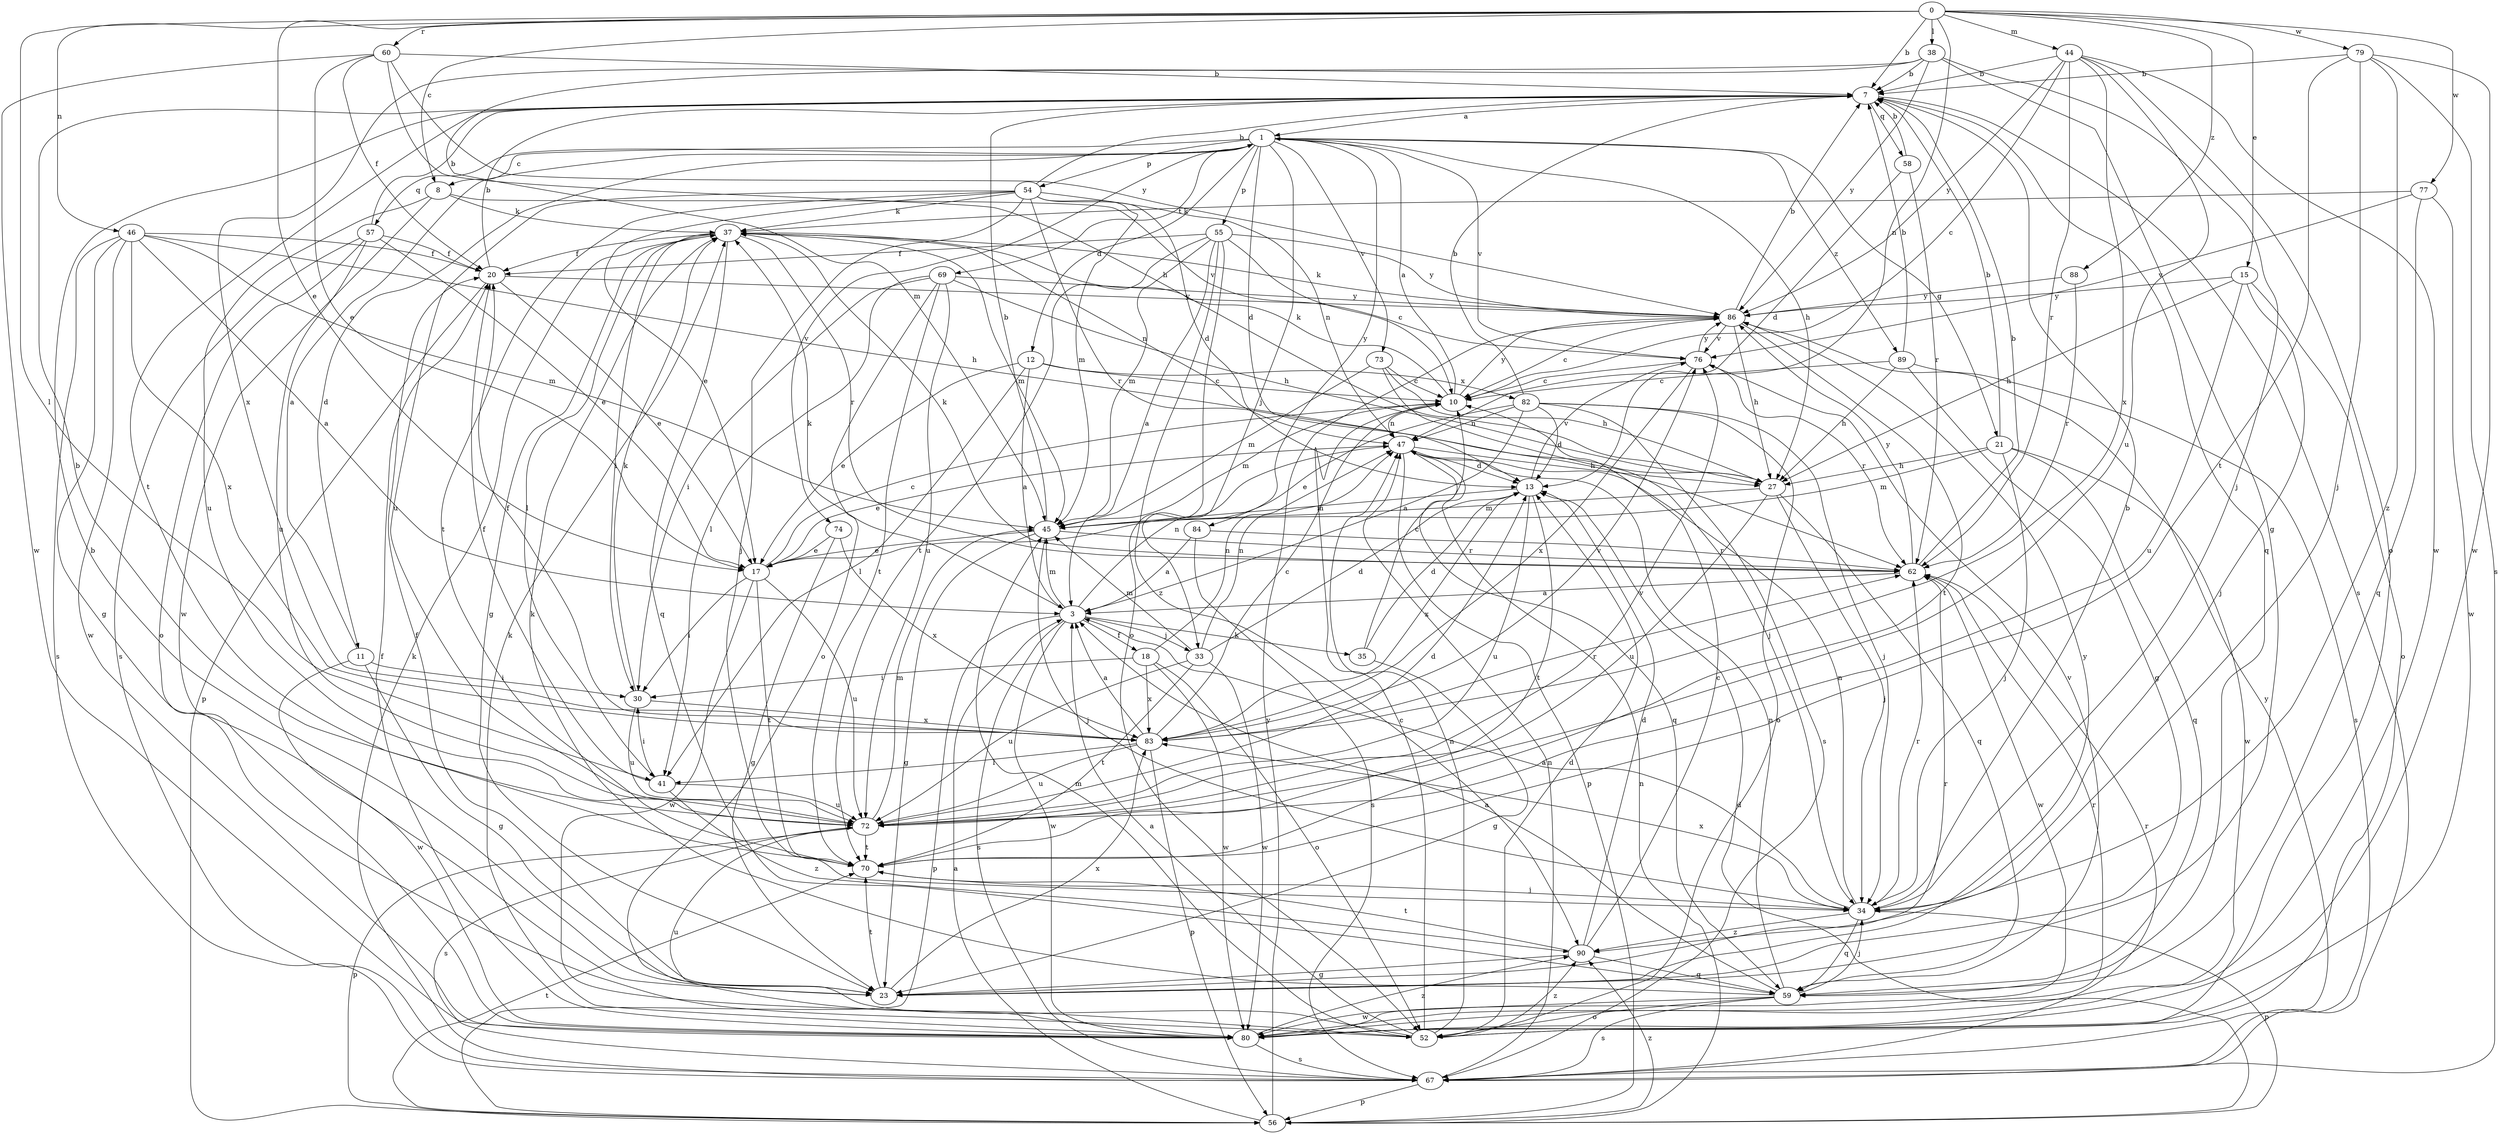 strict digraph  {
0;
1;
3;
7;
8;
10;
11;
12;
13;
15;
17;
18;
20;
21;
23;
27;
30;
33;
34;
35;
37;
38;
41;
44;
45;
46;
47;
52;
54;
55;
56;
57;
58;
59;
60;
62;
67;
69;
70;
72;
73;
74;
76;
77;
79;
80;
82;
83;
84;
86;
88;
89;
90;
0 -> 7  [label=b];
0 -> 8  [label=c];
0 -> 15  [label=e];
0 -> 17  [label=e];
0 -> 38  [label=l];
0 -> 41  [label=l];
0 -> 44  [label=m];
0 -> 46  [label=n];
0 -> 47  [label=n];
0 -> 60  [label=r];
0 -> 77  [label=w];
0 -> 79  [label=w];
0 -> 88  [label=z];
1 -> 8  [label=c];
1 -> 11  [label=d];
1 -> 12  [label=d];
1 -> 13  [label=d];
1 -> 21  [label=g];
1 -> 27  [label=h];
1 -> 33  [label=j];
1 -> 54  [label=p];
1 -> 55  [label=p];
1 -> 57  [label=q];
1 -> 69  [label=t];
1 -> 73  [label=v];
1 -> 74  [label=v];
1 -> 76  [label=v];
1 -> 84  [label=y];
1 -> 89  [label=z];
3 -> 18  [label=f];
3 -> 33  [label=j];
3 -> 35  [label=k];
3 -> 37  [label=k];
3 -> 45  [label=m];
3 -> 47  [label=n];
3 -> 56  [label=p];
3 -> 67  [label=s];
3 -> 80  [label=w];
7 -> 1  [label=a];
7 -> 58  [label=q];
7 -> 59  [label=q];
7 -> 67  [label=s];
7 -> 70  [label=t];
8 -> 37  [label=k];
8 -> 72  [label=u];
8 -> 76  [label=v];
8 -> 80  [label=w];
10 -> 1  [label=a];
10 -> 37  [label=k];
10 -> 45  [label=m];
10 -> 47  [label=n];
10 -> 86  [label=y];
11 -> 1  [label=a];
11 -> 23  [label=g];
11 -> 30  [label=i];
11 -> 80  [label=w];
12 -> 3  [label=a];
12 -> 10  [label=c];
12 -> 17  [label=e];
12 -> 41  [label=l];
12 -> 82  [label=x];
13 -> 45  [label=m];
13 -> 70  [label=t];
13 -> 72  [label=u];
13 -> 76  [label=v];
13 -> 83  [label=x];
15 -> 27  [label=h];
15 -> 34  [label=j];
15 -> 52  [label=o];
15 -> 72  [label=u];
15 -> 86  [label=y];
17 -> 10  [label=c];
17 -> 30  [label=i];
17 -> 70  [label=t];
17 -> 72  [label=u];
17 -> 80  [label=w];
18 -> 30  [label=i];
18 -> 47  [label=n];
18 -> 52  [label=o];
18 -> 80  [label=w];
18 -> 83  [label=x];
20 -> 7  [label=b];
20 -> 17  [label=e];
20 -> 56  [label=p];
20 -> 86  [label=y];
21 -> 7  [label=b];
21 -> 27  [label=h];
21 -> 34  [label=j];
21 -> 45  [label=m];
21 -> 59  [label=q];
21 -> 80  [label=w];
23 -> 7  [label=b];
23 -> 20  [label=f];
23 -> 62  [label=r];
23 -> 70  [label=t];
23 -> 83  [label=x];
23 -> 86  [label=y];
27 -> 34  [label=j];
27 -> 45  [label=m];
27 -> 59  [label=q];
27 -> 72  [label=u];
30 -> 37  [label=k];
30 -> 72  [label=u];
30 -> 83  [label=x];
33 -> 13  [label=d];
33 -> 45  [label=m];
33 -> 47  [label=n];
33 -> 70  [label=t];
33 -> 72  [label=u];
33 -> 80  [label=w];
34 -> 3  [label=a];
34 -> 7  [label=b];
34 -> 47  [label=n];
34 -> 56  [label=p];
34 -> 59  [label=q];
34 -> 62  [label=r];
34 -> 83  [label=x];
34 -> 90  [label=z];
35 -> 10  [label=c];
35 -> 13  [label=d];
35 -> 23  [label=g];
37 -> 20  [label=f];
37 -> 23  [label=g];
37 -> 30  [label=i];
37 -> 41  [label=l];
37 -> 45  [label=m];
37 -> 47  [label=n];
37 -> 59  [label=q];
37 -> 62  [label=r];
38 -> 7  [label=b];
38 -> 23  [label=g];
38 -> 34  [label=j];
38 -> 45  [label=m];
38 -> 83  [label=x];
38 -> 86  [label=y];
41 -> 20  [label=f];
41 -> 30  [label=i];
41 -> 72  [label=u];
41 -> 90  [label=z];
44 -> 7  [label=b];
44 -> 10  [label=c];
44 -> 52  [label=o];
44 -> 62  [label=r];
44 -> 72  [label=u];
44 -> 80  [label=w];
44 -> 83  [label=x];
44 -> 86  [label=y];
45 -> 7  [label=b];
45 -> 17  [label=e];
45 -> 23  [label=g];
45 -> 34  [label=j];
45 -> 62  [label=r];
46 -> 3  [label=a];
46 -> 20  [label=f];
46 -> 23  [label=g];
46 -> 27  [label=h];
46 -> 45  [label=m];
46 -> 67  [label=s];
46 -> 80  [label=w];
46 -> 83  [label=x];
47 -> 13  [label=d];
47 -> 17  [label=e];
47 -> 27  [label=h];
47 -> 56  [label=p];
47 -> 59  [label=q];
52 -> 3  [label=a];
52 -> 10  [label=c];
52 -> 13  [label=d];
52 -> 45  [label=m];
52 -> 47  [label=n];
52 -> 72  [label=u];
52 -> 90  [label=z];
54 -> 7  [label=b];
54 -> 13  [label=d];
54 -> 17  [label=e];
54 -> 34  [label=j];
54 -> 37  [label=k];
54 -> 45  [label=m];
54 -> 47  [label=n];
54 -> 62  [label=r];
54 -> 70  [label=t];
54 -> 72  [label=u];
55 -> 3  [label=a];
55 -> 10  [label=c];
55 -> 20  [label=f];
55 -> 45  [label=m];
55 -> 52  [label=o];
55 -> 70  [label=t];
55 -> 86  [label=y];
55 -> 90  [label=z];
56 -> 3  [label=a];
56 -> 13  [label=d];
56 -> 47  [label=n];
56 -> 70  [label=t];
56 -> 86  [label=y];
56 -> 90  [label=z];
57 -> 7  [label=b];
57 -> 17  [label=e];
57 -> 20  [label=f];
57 -> 52  [label=o];
57 -> 67  [label=s];
57 -> 72  [label=u];
58 -> 7  [label=b];
58 -> 13  [label=d];
58 -> 62  [label=r];
59 -> 3  [label=a];
59 -> 34  [label=j];
59 -> 37  [label=k];
59 -> 47  [label=n];
59 -> 52  [label=o];
59 -> 67  [label=s];
59 -> 76  [label=v];
59 -> 80  [label=w];
60 -> 7  [label=b];
60 -> 17  [label=e];
60 -> 20  [label=f];
60 -> 27  [label=h];
60 -> 80  [label=w];
60 -> 86  [label=y];
62 -> 3  [label=a];
62 -> 7  [label=b];
62 -> 37  [label=k];
62 -> 80  [label=w];
62 -> 86  [label=y];
67 -> 37  [label=k];
67 -> 47  [label=n];
67 -> 56  [label=p];
67 -> 62  [label=r];
67 -> 86  [label=y];
69 -> 27  [label=h];
69 -> 30  [label=i];
69 -> 41  [label=l];
69 -> 52  [label=o];
69 -> 70  [label=t];
69 -> 72  [label=u];
69 -> 86  [label=y];
70 -> 34  [label=j];
72 -> 7  [label=b];
72 -> 13  [label=d];
72 -> 45  [label=m];
72 -> 56  [label=p];
72 -> 67  [label=s];
72 -> 70  [label=t];
72 -> 76  [label=v];
73 -> 10  [label=c];
73 -> 27  [label=h];
73 -> 34  [label=j];
73 -> 45  [label=m];
74 -> 17  [label=e];
74 -> 23  [label=g];
74 -> 83  [label=x];
76 -> 10  [label=c];
76 -> 62  [label=r];
76 -> 83  [label=x];
76 -> 86  [label=y];
77 -> 37  [label=k];
77 -> 59  [label=q];
77 -> 76  [label=v];
77 -> 80  [label=w];
79 -> 7  [label=b];
79 -> 34  [label=j];
79 -> 67  [label=s];
79 -> 70  [label=t];
79 -> 80  [label=w];
79 -> 90  [label=z];
80 -> 20  [label=f];
80 -> 37  [label=k];
80 -> 62  [label=r];
80 -> 67  [label=s];
80 -> 90  [label=z];
82 -> 3  [label=a];
82 -> 7  [label=b];
82 -> 13  [label=d];
82 -> 17  [label=e];
82 -> 34  [label=j];
82 -> 47  [label=n];
82 -> 52  [label=o];
82 -> 67  [label=s];
83 -> 3  [label=a];
83 -> 10  [label=c];
83 -> 20  [label=f];
83 -> 41  [label=l];
83 -> 56  [label=p];
83 -> 62  [label=r];
83 -> 72  [label=u];
83 -> 76  [label=v];
84 -> 3  [label=a];
84 -> 62  [label=r];
84 -> 67  [label=s];
86 -> 7  [label=b];
86 -> 10  [label=c];
86 -> 27  [label=h];
86 -> 37  [label=k];
86 -> 70  [label=t];
86 -> 76  [label=v];
88 -> 62  [label=r];
88 -> 86  [label=y];
89 -> 7  [label=b];
89 -> 10  [label=c];
89 -> 23  [label=g];
89 -> 27  [label=h];
89 -> 67  [label=s];
90 -> 10  [label=c];
90 -> 13  [label=d];
90 -> 23  [label=g];
90 -> 59  [label=q];
90 -> 70  [label=t];
}
